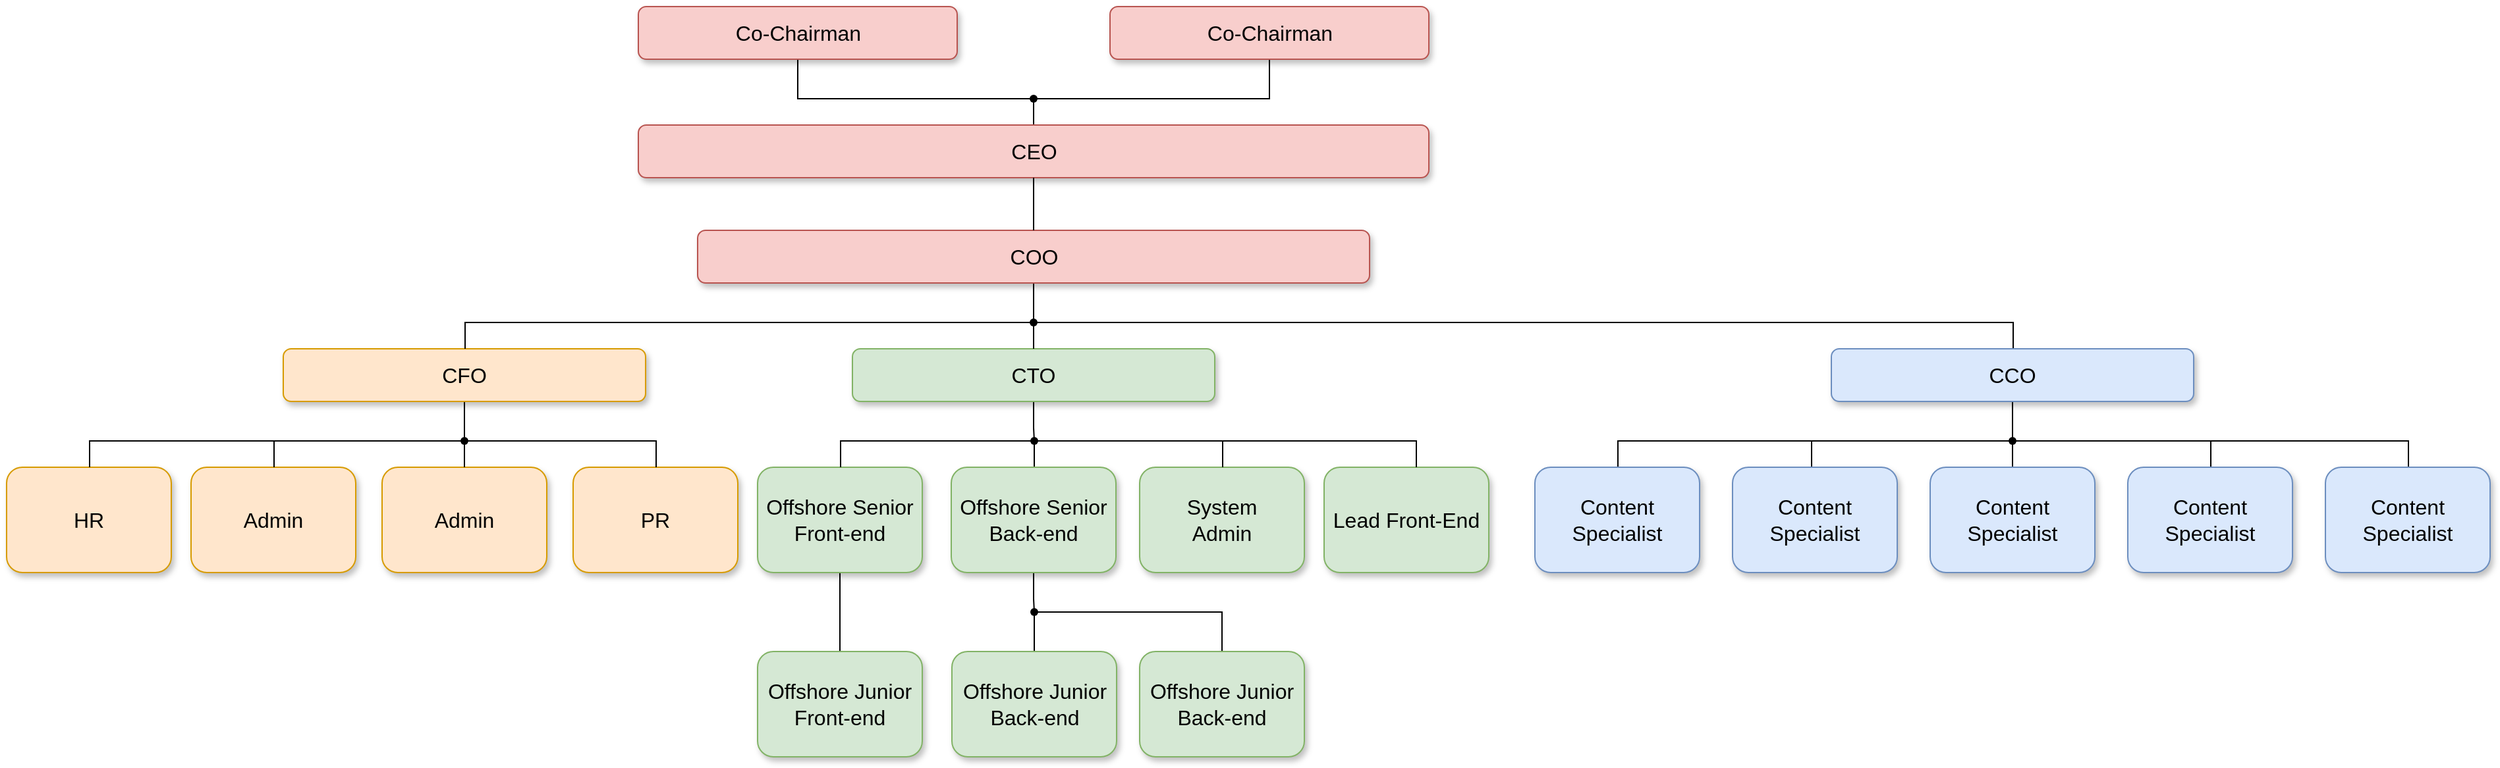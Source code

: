 <mxfile version="16.5.1" type="device"><diagram id="wcKaEIRRbTOs9xtrrMNS" name="Page-1"><mxGraphModel dx="1732" dy="983" grid="1" gridSize="10" guides="1" tooltips="1" connect="1" arrows="1" fold="1" page="0" pageScale="1" pageWidth="827" pageHeight="1169" math="0" shadow="0"><root><mxCell id="pRa-0OVVVHF2z5KM39jq-0"/><mxCell id="pRa-0OVVVHF2z5KM39jq-1" parent="pRa-0OVVVHF2z5KM39jq-0"/><mxCell id="7agJYDbnh14eQpLGDpHO-120" style="edgeStyle=orthogonalEdgeStyle;rounded=0;orthogonalLoop=1;jettySize=auto;html=1;endArrow=none;endFill=0;" parent="pRa-0OVVVHF2z5KM39jq-1" source="7agJYDbnh14eQpLGDpHO-115" target="7agJYDbnh14eQpLGDpHO-18" edge="1"><mxGeometry relative="1" as="geometry"/></mxCell><mxCell id="7agJYDbnh14eQpLGDpHO-112" value="" style="edgeStyle=orthogonalEdgeStyle;rounded=0;orthogonalLoop=1;jettySize=auto;html=1;endArrow=none;endFill=0;" parent="pRa-0OVVVHF2z5KM39jq-1" source="7agJYDbnh14eQpLGDpHO-109" target="7agJYDbnh14eQpLGDpHO-25" edge="1"><mxGeometry relative="1" as="geometry"/></mxCell><mxCell id="7agJYDbnh14eQpLGDpHO-113" style="edgeStyle=orthogonalEdgeStyle;rounded=0;orthogonalLoop=1;jettySize=auto;html=1;endArrow=none;endFill=0;" parent="pRa-0OVVVHF2z5KM39jq-1" source="7agJYDbnh14eQpLGDpHO-109" target="7agJYDbnh14eQpLGDpHO-30" edge="1"><mxGeometry relative="1" as="geometry"/></mxCell><mxCell id="7agJYDbnh14eQpLGDpHO-109" value="" style="shape=waypoint;sketch=0;size=6;pointerEvents=1;points=[];fillColor=none;resizable=0;rotatable=0;perimeter=centerPerimeter;snapToPoint=1;" parent="pRa-0OVVVHF2z5KM39jq-1" vertex="1"><mxGeometry x="460" y="450" width="40" height="40" as="geometry"/></mxCell><mxCell id="7agJYDbnh14eQpLGDpHO-100" value="" style="edgeStyle=orthogonalEdgeStyle;rounded=0;orthogonalLoop=1;jettySize=auto;html=1;endArrow=none;endFill=0;" parent="pRa-0OVVVHF2z5KM39jq-1" source="7agJYDbnh14eQpLGDpHO-4" target="7agJYDbnh14eQpLGDpHO-99" edge="1"><mxGeometry relative="1" as="geometry"/></mxCell><mxCell id="7agJYDbnh14eQpLGDpHO-101" style="edgeStyle=orthogonalEdgeStyle;rounded=0;orthogonalLoop=1;jettySize=auto;html=1;endArrow=none;endFill=0;" parent="pRa-0OVVVHF2z5KM39jq-1" source="7agJYDbnh14eQpLGDpHO-99" target="7agJYDbnh14eQpLGDpHO-40" edge="1"><mxGeometry relative="1" as="geometry"><Array as="points"><mxPoint x="923" y="340"/></Array></mxGeometry></mxCell><mxCell id="7agJYDbnh14eQpLGDpHO-102" style="edgeStyle=orthogonalEdgeStyle;rounded=0;orthogonalLoop=1;jettySize=auto;html=1;endArrow=none;endFill=0;" parent="pRa-0OVVVHF2z5KM39jq-1" source="7agJYDbnh14eQpLGDpHO-99" target="7agJYDbnh14eQpLGDpHO-20" edge="1"><mxGeometry relative="1" as="geometry"><Array as="points"><mxPoint x="1070" y="340"/></Array></mxGeometry></mxCell><mxCell id="7agJYDbnh14eQpLGDpHO-103" style="edgeStyle=orthogonalEdgeStyle;rounded=0;orthogonalLoop=1;jettySize=auto;html=1;endArrow=none;endFill=0;" parent="pRa-0OVVVHF2z5KM39jq-1" source="7agJYDbnh14eQpLGDpHO-99" target="7agJYDbnh14eQpLGDpHO-11" edge="1"><mxGeometry relative="1" as="geometry"><Array as="points"><mxPoint x="1523" y="340"/></Array></mxGeometry></mxCell><mxCell id="7agJYDbnh14eQpLGDpHO-104" style="edgeStyle=orthogonalEdgeStyle;rounded=0;orthogonalLoop=1;jettySize=auto;html=1;endArrow=none;endFill=0;" parent="pRa-0OVVVHF2z5KM39jq-1" source="7agJYDbnh14eQpLGDpHO-99" target="7agJYDbnh14eQpLGDpHO-10" edge="1"><mxGeometry relative="1" as="geometry"><Array as="points"><mxPoint x="1373" y="340"/></Array></mxGeometry></mxCell><mxCell id="7agJYDbnh14eQpLGDpHO-105" style="edgeStyle=orthogonalEdgeStyle;rounded=0;orthogonalLoop=1;jettySize=auto;html=1;endArrow=none;endFill=0;" parent="pRa-0OVVVHF2z5KM39jq-1" source="7agJYDbnh14eQpLGDpHO-99" target="7agJYDbnh14eQpLGDpHO-21" edge="1"><mxGeometry relative="1" as="geometry"><Array as="points"><mxPoint x="1223" y="340"/></Array></mxGeometry></mxCell><mxCell id="7agJYDbnh14eQpLGDpHO-99" value="" style="shape=waypoint;sketch=0;size=6;pointerEvents=1;points=[];fillColor=none;resizable=0;rotatable=0;perimeter=centerPerimeter;snapToPoint=1;" parent="pRa-0OVVVHF2z5KM39jq-1" vertex="1"><mxGeometry x="1202.5" y="320" width="40" height="40" as="geometry"/></mxCell><mxCell id="7agJYDbnh14eQpLGDpHO-98" style="edgeStyle=orthogonalEdgeStyle;rounded=0;orthogonalLoop=1;jettySize=auto;html=1;endArrow=none;endFill=0;" parent="pRa-0OVVVHF2z5KM39jq-1" source="7agJYDbnh14eQpLGDpHO-95" target="7agJYDbnh14eQpLGDpHO-1" edge="1"><mxGeometry relative="1" as="geometry"/></mxCell><mxCell id="7agJYDbnh14eQpLGDpHO-93" style="edgeStyle=orthogonalEdgeStyle;rounded=0;orthogonalLoop=1;jettySize=auto;html=1;endArrow=none;endFill=0;" parent="pRa-0OVVVHF2z5KM39jq-1" source="7agJYDbnh14eQpLGDpHO-85" target="7agJYDbnh14eQpLGDpHO-4" edge="1"><mxGeometry relative="1" as="geometry"><Array as="points"><mxPoint x="1223" y="250"/></Array></mxGeometry></mxCell><mxCell id="7agJYDbnh14eQpLGDpHO-97" style="edgeStyle=orthogonalEdgeStyle;rounded=0;orthogonalLoop=1;jettySize=auto;html=1;endArrow=none;endFill=0;" parent="pRa-0OVVVHF2z5KM39jq-1" source="7agJYDbnh14eQpLGDpHO-0" target="7agJYDbnh14eQpLGDpHO-95" edge="1"><mxGeometry relative="1" as="geometry"><Array as="points"><mxPoint x="659" y="80"/></Array></mxGeometry></mxCell><mxCell id="7agJYDbnh14eQpLGDpHO-0" value="Co-Chairman" style="whiteSpace=wrap;html=1;rounded=1;shadow=1;strokeWidth=1;fontSize=16;align=center;fillColor=#f8cecc;strokeColor=#b85450;" parent="pRa-0OVVVHF2z5KM39jq-1" vertex="1"><mxGeometry x="537.5" y="10" width="242" height="40" as="geometry"/></mxCell><mxCell id="7agJYDbnh14eQpLGDpHO-1" value="CEO" style="whiteSpace=wrap;html=1;rounded=1;shadow=1;strokeWidth=1;fontSize=16;align=center;fillColor=#f8cecc;strokeColor=#b85450;" parent="pRa-0OVVVHF2z5KM39jq-1" vertex="1"><mxGeometry x="179.5" y="100" width="600" height="40" as="geometry"/></mxCell><mxCell id="7agJYDbnh14eQpLGDpHO-87" style="edgeStyle=orthogonalEdgeStyle;rounded=0;orthogonalLoop=1;jettySize=auto;html=1;endArrow=none;endFill=0;" parent="pRa-0OVVVHF2z5KM39jq-1" source="7agJYDbnh14eQpLGDpHO-2" target="7agJYDbnh14eQpLGDpHO-85" edge="1"><mxGeometry relative="1" as="geometry"/></mxCell><mxCell id="7agJYDbnh14eQpLGDpHO-2" value="COO" style="whiteSpace=wrap;html=1;rounded=1;shadow=1;strokeWidth=1;fontSize=16;align=center;fillColor=#f8cecc;strokeColor=#b85450;" parent="pRa-0OVVVHF2z5KM39jq-1" vertex="1"><mxGeometry x="224.5" y="180" width="510" height="40" as="geometry"/></mxCell><mxCell id="7agJYDbnh14eQpLGDpHO-116" style="edgeStyle=orthogonalEdgeStyle;rounded=0;orthogonalLoop=1;jettySize=auto;html=1;endArrow=none;endFill=0;" parent="pRa-0OVVVHF2z5KM39jq-1" source="7agJYDbnh14eQpLGDpHO-3" target="7agJYDbnh14eQpLGDpHO-115" edge="1"><mxGeometry relative="1" as="geometry"/></mxCell><mxCell id="7agJYDbnh14eQpLGDpHO-3" value="CTO" style="whiteSpace=wrap;html=1;rounded=1;shadow=1;strokeWidth=1;fontSize=16;align=center;fillColor=#d5e8d4;strokeColor=#82b366;" parent="pRa-0OVVVHF2z5KM39jq-1" vertex="1"><mxGeometry x="342" y="270" width="275" height="40" as="geometry"/></mxCell><mxCell id="7agJYDbnh14eQpLGDpHO-4" value="CCO" style="whiteSpace=wrap;html=1;rounded=1;shadow=1;strokeWidth=1;fontSize=16;align=center;fillColor=#dae8fc;strokeColor=#6c8ebf;" parent="pRa-0OVVVHF2z5KM39jq-1" vertex="1"><mxGeometry x="1085" y="270" width="275" height="40" as="geometry"/></mxCell><mxCell id="7agJYDbnh14eQpLGDpHO-121" style="edgeStyle=orthogonalEdgeStyle;rounded=0;orthogonalLoop=1;jettySize=auto;html=1;endArrow=none;endFill=0;" parent="pRa-0OVVVHF2z5KM39jq-1" source="7agJYDbnh14eQpLGDpHO-5" target="7agJYDbnh14eQpLGDpHO-94" edge="1"><mxGeometry relative="1" as="geometry"/></mxCell><mxCell id="7agJYDbnh14eQpLGDpHO-5" value="CFO" style="whiteSpace=wrap;html=1;rounded=1;shadow=1;strokeWidth=1;fontSize=16;align=center;fillColor=#ffe6cc;strokeColor=#d79b00;" parent="pRa-0OVVVHF2z5KM39jq-1" vertex="1"><mxGeometry x="-90" y="270" width="275" height="40" as="geometry"/></mxCell><mxCell id="7agJYDbnh14eQpLGDpHO-8" value="System&lt;div&gt;Admin&lt;/div&gt;" style="whiteSpace=wrap;html=1;rounded=1;shadow=1;strokeWidth=1;fontSize=16;align=center;fillColor=#d5e8d4;strokeColor=#82b366;" parent="pRa-0OVVVHF2z5KM39jq-1" vertex="1"><mxGeometry x="560" y="360" width="125" height="80" as="geometry"/></mxCell><mxCell id="7agJYDbnh14eQpLGDpHO-9" value="Lead Front-End" style="whiteSpace=wrap;html=1;rounded=1;shadow=1;strokeWidth=1;fontSize=16;align=center;fillColor=#d5e8d4;strokeColor=#82b366;" parent="pRa-0OVVVHF2z5KM39jq-1" vertex="1"><mxGeometry x="700" y="360" width="125" height="80" as="geometry"/></mxCell><mxCell id="7agJYDbnh14eQpLGDpHO-10" value="Content Specialist" style="whiteSpace=wrap;html=1;rounded=1;shadow=1;strokeWidth=1;fontSize=16;align=center;fillColor=#dae8fc;strokeColor=#6c8ebf;" parent="pRa-0OVVVHF2z5KM39jq-1" vertex="1"><mxGeometry x="1310" y="360" width="125" height="80" as="geometry"/></mxCell><mxCell id="7agJYDbnh14eQpLGDpHO-11" value="&lt;span&gt;Content Specialist&lt;/span&gt;" style="whiteSpace=wrap;html=1;rounded=1;shadow=1;strokeWidth=1;fontSize=16;align=center;fillColor=#dae8fc;strokeColor=#6c8ebf;" parent="pRa-0OVVVHF2z5KM39jq-1" vertex="1"><mxGeometry x="1460" y="360" width="125" height="80" as="geometry"/></mxCell><mxCell id="7agJYDbnh14eQpLGDpHO-12" value="HR" style="whiteSpace=wrap;html=1;rounded=1;shadow=1;strokeWidth=1;fontSize=16;align=center;fillColor=#ffe6cc;strokeColor=#d79b00;" parent="pRa-0OVVVHF2z5KM39jq-1" vertex="1"><mxGeometry x="-300" y="360" width="125" height="80" as="geometry"/></mxCell><mxCell id="7agJYDbnh14eQpLGDpHO-13" value="Admin" style="whiteSpace=wrap;html=1;rounded=1;shadow=1;strokeWidth=1;fontSize=16;align=center;fillColor=#ffe6cc;strokeColor=#d79b00;" parent="pRa-0OVVVHF2z5KM39jq-1" vertex="1"><mxGeometry x="-160" y="360" width="125" height="80" as="geometry"/></mxCell><mxCell id="7agJYDbnh14eQpLGDpHO-110" style="edgeStyle=orthogonalEdgeStyle;rounded=0;orthogonalLoop=1;jettySize=auto;html=1;endArrow=none;endFill=0;" parent="pRa-0OVVVHF2z5KM39jq-1" source="7agJYDbnh14eQpLGDpHO-18" target="7agJYDbnh14eQpLGDpHO-109" edge="1"><mxGeometry relative="1" as="geometry"/></mxCell><mxCell id="7agJYDbnh14eQpLGDpHO-18" value="Offshore Senior Back-end" style="whiteSpace=wrap;html=1;rounded=1;shadow=1;strokeWidth=1;fontSize=16;align=center;fillColor=#d5e8d4;strokeColor=#82b366;" parent="pRa-0OVVVHF2z5KM39jq-1" vertex="1"><mxGeometry x="417" y="360" width="125" height="80" as="geometry"/></mxCell><mxCell id="7agJYDbnh14eQpLGDpHO-114" style="edgeStyle=orthogonalEdgeStyle;rounded=0;orthogonalLoop=1;jettySize=auto;html=1;endArrow=none;endFill=0;" parent="pRa-0OVVVHF2z5KM39jq-1" source="7agJYDbnh14eQpLGDpHO-19" target="7agJYDbnh14eQpLGDpHO-42" edge="1"><mxGeometry relative="1" as="geometry"/></mxCell><mxCell id="7agJYDbnh14eQpLGDpHO-19" value="Offshore Senior Front-end" style="whiteSpace=wrap;html=1;rounded=1;shadow=1;strokeWidth=1;fontSize=16;align=center;fillColor=#d5e8d4;strokeColor=#82b366;" parent="pRa-0OVVVHF2z5KM39jq-1" vertex="1"><mxGeometry x="270" y="360" width="125" height="80" as="geometry"/></mxCell><mxCell id="7agJYDbnh14eQpLGDpHO-20" value="Content Specialist" style="whiteSpace=wrap;html=1;rounded=1;shadow=1;strokeWidth=1;fontSize=16;align=center;fillColor=#dae8fc;strokeColor=#6c8ebf;" parent="pRa-0OVVVHF2z5KM39jq-1" vertex="1"><mxGeometry x="1010" y="360" width="125" height="80" as="geometry"/></mxCell><mxCell id="7agJYDbnh14eQpLGDpHO-21" value="&lt;span&gt;Content Specialist&lt;/span&gt;" style="whiteSpace=wrap;html=1;rounded=1;shadow=1;strokeWidth=1;fontSize=16;align=center;fillColor=#dae8fc;strokeColor=#6c8ebf;" parent="pRa-0OVVVHF2z5KM39jq-1" vertex="1"><mxGeometry x="1160" y="360" width="125" height="80" as="geometry"/></mxCell><mxCell id="7agJYDbnh14eQpLGDpHO-30" value="Offshore Junior Back-end" style="whiteSpace=wrap;html=1;rounded=1;shadow=1;strokeWidth=1;fontSize=16;align=center;fillColor=#d5e8d4;strokeColor=#82b366;" parent="pRa-0OVVVHF2z5KM39jq-1" vertex="1"><mxGeometry x="560" y="500" width="125" height="80" as="geometry"/></mxCell><mxCell id="7agJYDbnh14eQpLGDpHO-36" value="PR" style="whiteSpace=wrap;html=1;rounded=1;shadow=1;strokeWidth=1;fontSize=16;align=center;fillColor=#ffe6cc;strokeColor=#d79b00;" parent="pRa-0OVVVHF2z5KM39jq-1" vertex="1"><mxGeometry x="130" y="360" width="125" height="80" as="geometry"/></mxCell><mxCell id="7agJYDbnh14eQpLGDpHO-37" value="Admin" style="whiteSpace=wrap;html=1;rounded=1;shadow=1;strokeWidth=1;fontSize=16;align=center;fillColor=#ffe6cc;strokeColor=#d79b00;" parent="pRa-0OVVVHF2z5KM39jq-1" vertex="1"><mxGeometry x="-15" y="360" width="125" height="80" as="geometry"/></mxCell><mxCell id="7agJYDbnh14eQpLGDpHO-96" style="edgeStyle=orthogonalEdgeStyle;rounded=0;orthogonalLoop=1;jettySize=auto;html=1;entryX=0.638;entryY=0.6;entryDx=0;entryDy=0;entryPerimeter=0;endArrow=none;endFill=0;" parent="pRa-0OVVVHF2z5KM39jq-1" source="7agJYDbnh14eQpLGDpHO-38" target="7agJYDbnh14eQpLGDpHO-95" edge="1"><mxGeometry relative="1" as="geometry"><Array as="points"><mxPoint x="301" y="80"/></Array></mxGeometry></mxCell><mxCell id="7agJYDbnh14eQpLGDpHO-38" value="Co-Chairman" style="whiteSpace=wrap;html=1;rounded=1;shadow=1;strokeWidth=1;fontSize=16;align=center;fillColor=#f8cecc;strokeColor=#b85450;" parent="pRa-0OVVVHF2z5KM39jq-1" vertex="1"><mxGeometry x="179.5" y="10" width="242" height="40" as="geometry"/></mxCell><mxCell id="7agJYDbnh14eQpLGDpHO-40" value="&lt;span&gt;Content Specialist&lt;/span&gt;" style="whiteSpace=wrap;html=1;rounded=1;shadow=1;strokeWidth=1;fontSize=16;align=center;fillColor=#dae8fc;strokeColor=#6c8ebf;" parent="pRa-0OVVVHF2z5KM39jq-1" vertex="1"><mxGeometry x="860" y="360" width="125" height="80" as="geometry"/></mxCell><mxCell id="7agJYDbnh14eQpLGDpHO-42" value="Offshore Junior Front-end" style="whiteSpace=wrap;html=1;rounded=1;shadow=1;strokeWidth=1;fontSize=16;align=center;fillColor=#d5e8d4;strokeColor=#82b366;" parent="pRa-0OVVVHF2z5KM39jq-1" vertex="1"><mxGeometry x="270" y="500" width="125" height="80" as="geometry"/></mxCell><mxCell id="7agJYDbnh14eQpLGDpHO-45" style="edgeStyle=orthogonalEdgeStyle;html=1;startSize=6;endFill=0;endSize=6;strokeWidth=1;fontSize=16;rounded=0;endArrow=none;" parent="pRa-0OVVVHF2z5KM39jq-1" source="7agJYDbnh14eQpLGDpHO-1" target="7agJYDbnh14eQpLGDpHO-2" edge="1"><mxGeometry relative="1" as="geometry"/></mxCell><mxCell id="7agJYDbnh14eQpLGDpHO-88" style="edgeStyle=orthogonalEdgeStyle;rounded=0;orthogonalLoop=1;jettySize=auto;html=1;endArrow=none;endFill=0;" parent="pRa-0OVVVHF2z5KM39jq-1" source="7agJYDbnh14eQpLGDpHO-85" target="7agJYDbnh14eQpLGDpHO-5" edge="1"><mxGeometry relative="1" as="geometry"><Array as="points"><mxPoint x="48" y="250"/></Array></mxGeometry></mxCell><mxCell id="7agJYDbnh14eQpLGDpHO-89" style="edgeStyle=orthogonalEdgeStyle;rounded=0;orthogonalLoop=1;jettySize=auto;html=1;endArrow=none;endFill=0;" parent="pRa-0OVVVHF2z5KM39jq-1" source="7agJYDbnh14eQpLGDpHO-85" target="7agJYDbnh14eQpLGDpHO-3" edge="1"><mxGeometry relative="1" as="geometry"><Array as="points"><mxPoint x="480" y="250"/></Array></mxGeometry></mxCell><mxCell id="7agJYDbnh14eQpLGDpHO-85" value="" style="shape=waypoint;sketch=0;size=6;pointerEvents=1;points=[];fillColor=none;resizable=0;rotatable=0;perimeter=centerPerimeter;snapToPoint=1;" parent="pRa-0OVVVHF2z5KM39jq-1" vertex="1"><mxGeometry x="459.5" y="230" width="40" height="40" as="geometry"/></mxCell><mxCell id="7agJYDbnh14eQpLGDpHO-122" style="edgeStyle=orthogonalEdgeStyle;rounded=0;orthogonalLoop=1;jettySize=auto;html=1;endArrow=none;endFill=0;" parent="pRa-0OVVVHF2z5KM39jq-1" source="7agJYDbnh14eQpLGDpHO-94" target="7agJYDbnh14eQpLGDpHO-36" edge="1"><mxGeometry relative="1" as="geometry"><mxPoint x="193" y="340" as="targetPoint"/><Array as="points"><mxPoint x="193" y="340"/></Array></mxGeometry></mxCell><mxCell id="7agJYDbnh14eQpLGDpHO-123" style="edgeStyle=orthogonalEdgeStyle;rounded=0;orthogonalLoop=1;jettySize=auto;html=1;endArrow=none;endFill=0;" parent="pRa-0OVVVHF2z5KM39jq-1" source="7agJYDbnh14eQpLGDpHO-94" target="7agJYDbnh14eQpLGDpHO-12" edge="1"><mxGeometry relative="1" as="geometry"><Array as="points"><mxPoint x="-237" y="340"/></Array></mxGeometry></mxCell><mxCell id="7agJYDbnh14eQpLGDpHO-124" style="edgeStyle=orthogonalEdgeStyle;rounded=0;orthogonalLoop=1;jettySize=auto;html=1;endArrow=none;endFill=0;" parent="pRa-0OVVVHF2z5KM39jq-1" source="7agJYDbnh14eQpLGDpHO-94" target="7agJYDbnh14eQpLGDpHO-13" edge="1"><mxGeometry relative="1" as="geometry"><Array as="points"><mxPoint x="-97" y="340"/></Array></mxGeometry></mxCell><mxCell id="7agJYDbnh14eQpLGDpHO-125" style="edgeStyle=orthogonalEdgeStyle;rounded=0;orthogonalLoop=1;jettySize=auto;html=1;endArrow=none;endFill=0;" parent="pRa-0OVVVHF2z5KM39jq-1" source="7agJYDbnh14eQpLGDpHO-94" target="7agJYDbnh14eQpLGDpHO-37" edge="1"><mxGeometry relative="1" as="geometry"><Array as="points"><mxPoint x="48" y="360"/><mxPoint x="48" y="360"/></Array></mxGeometry></mxCell><mxCell id="7agJYDbnh14eQpLGDpHO-94" value="" style="shape=waypoint;sketch=0;size=6;pointerEvents=1;points=[];fillColor=none;resizable=0;rotatable=0;perimeter=centerPerimeter;snapToPoint=1;" parent="pRa-0OVVVHF2z5KM39jq-1" vertex="1"><mxGeometry x="27.5" y="320" width="40" height="40" as="geometry"/></mxCell><mxCell id="7agJYDbnh14eQpLGDpHO-95" value="" style="shape=waypoint;sketch=0;size=6;pointerEvents=1;points=[];fillColor=none;resizable=0;rotatable=0;perimeter=centerPerimeter;snapToPoint=1;" parent="pRa-0OVVVHF2z5KM39jq-1" vertex="1"><mxGeometry x="459.5" y="60" width="40" height="40" as="geometry"/></mxCell><mxCell id="7agJYDbnh14eQpLGDpHO-111" style="edgeStyle=orthogonalEdgeStyle;rounded=0;orthogonalLoop=1;jettySize=auto;html=1;endArrow=none;endFill=0;" parent="pRa-0OVVVHF2z5KM39jq-1" source="7agJYDbnh14eQpLGDpHO-109" target="7agJYDbnh14eQpLGDpHO-25" edge="1"><mxGeometry relative="1" as="geometry"/></mxCell><mxCell id="7agJYDbnh14eQpLGDpHO-25" value="Offshore Junior Back-end" style="whiteSpace=wrap;html=1;rounded=1;shadow=1;strokeWidth=1;fontSize=16;align=center;fillColor=#d5e8d4;strokeColor=#82b366;" parent="pRa-0OVVVHF2z5KM39jq-1" vertex="1"><mxGeometry x="417.5" y="500" width="125" height="80" as="geometry"/></mxCell><mxCell id="7agJYDbnh14eQpLGDpHO-117" style="edgeStyle=orthogonalEdgeStyle;rounded=0;orthogonalLoop=1;jettySize=auto;html=1;endArrow=none;endFill=0;" parent="pRa-0OVVVHF2z5KM39jq-1" source="7agJYDbnh14eQpLGDpHO-115" target="7agJYDbnh14eQpLGDpHO-19" edge="1"><mxGeometry relative="1" as="geometry"><Array as="points"><mxPoint x="333" y="340"/></Array></mxGeometry></mxCell><mxCell id="7agJYDbnh14eQpLGDpHO-118" style="edgeStyle=orthogonalEdgeStyle;rounded=0;orthogonalLoop=1;jettySize=auto;html=1;endArrow=none;endFill=0;" parent="pRa-0OVVVHF2z5KM39jq-1" source="7agJYDbnh14eQpLGDpHO-115" target="7agJYDbnh14eQpLGDpHO-9" edge="1"><mxGeometry relative="1" as="geometry"><Array as="points"><mxPoint x="770" y="340"/></Array></mxGeometry></mxCell><mxCell id="7agJYDbnh14eQpLGDpHO-119" style="edgeStyle=orthogonalEdgeStyle;rounded=0;orthogonalLoop=1;jettySize=auto;html=1;endArrow=none;endFill=0;" parent="pRa-0OVVVHF2z5KM39jq-1" source="7agJYDbnh14eQpLGDpHO-115" target="7agJYDbnh14eQpLGDpHO-8" edge="1"><mxGeometry relative="1" as="geometry"><Array as="points"><mxPoint x="623" y="340"/></Array></mxGeometry></mxCell><mxCell id="7agJYDbnh14eQpLGDpHO-115" value="" style="shape=waypoint;sketch=0;size=6;pointerEvents=1;points=[];fillColor=none;resizable=0;rotatable=0;perimeter=centerPerimeter;snapToPoint=1;" parent="pRa-0OVVVHF2z5KM39jq-1" vertex="1"><mxGeometry x="460" y="320" width="40" height="40" as="geometry"/></mxCell></root></mxGraphModel></diagram></mxfile>
